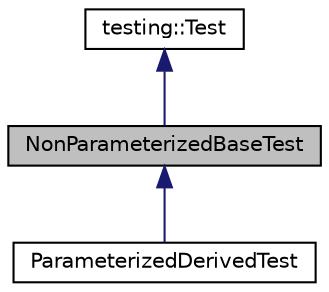 digraph "NonParameterizedBaseTest"
{
 // LATEX_PDF_SIZE
  edge [fontname="Helvetica",fontsize="10",labelfontname="Helvetica",labelfontsize="10"];
  node [fontname="Helvetica",fontsize="10",shape=record];
  Node1 [label="NonParameterizedBaseTest",height=0.2,width=0.4,color="black", fillcolor="grey75", style="filled", fontcolor="black",tooltip=" "];
  Node2 -> Node1 [dir="back",color="midnightblue",fontsize="10",style="solid"];
  Node2 [label="testing::Test",height=0.2,width=0.4,color="black", fillcolor="white", style="filled",URL="$classtesting_1_1_test.html",tooltip=" "];
  Node1 -> Node3 [dir="back",color="midnightblue",fontsize="10",style="solid"];
  Node3 [label="ParameterizedDerivedTest",height=0.2,width=0.4,color="black", fillcolor="white", style="filled",URL="$class_parameterized_derived_test.html",tooltip=" "];
}
